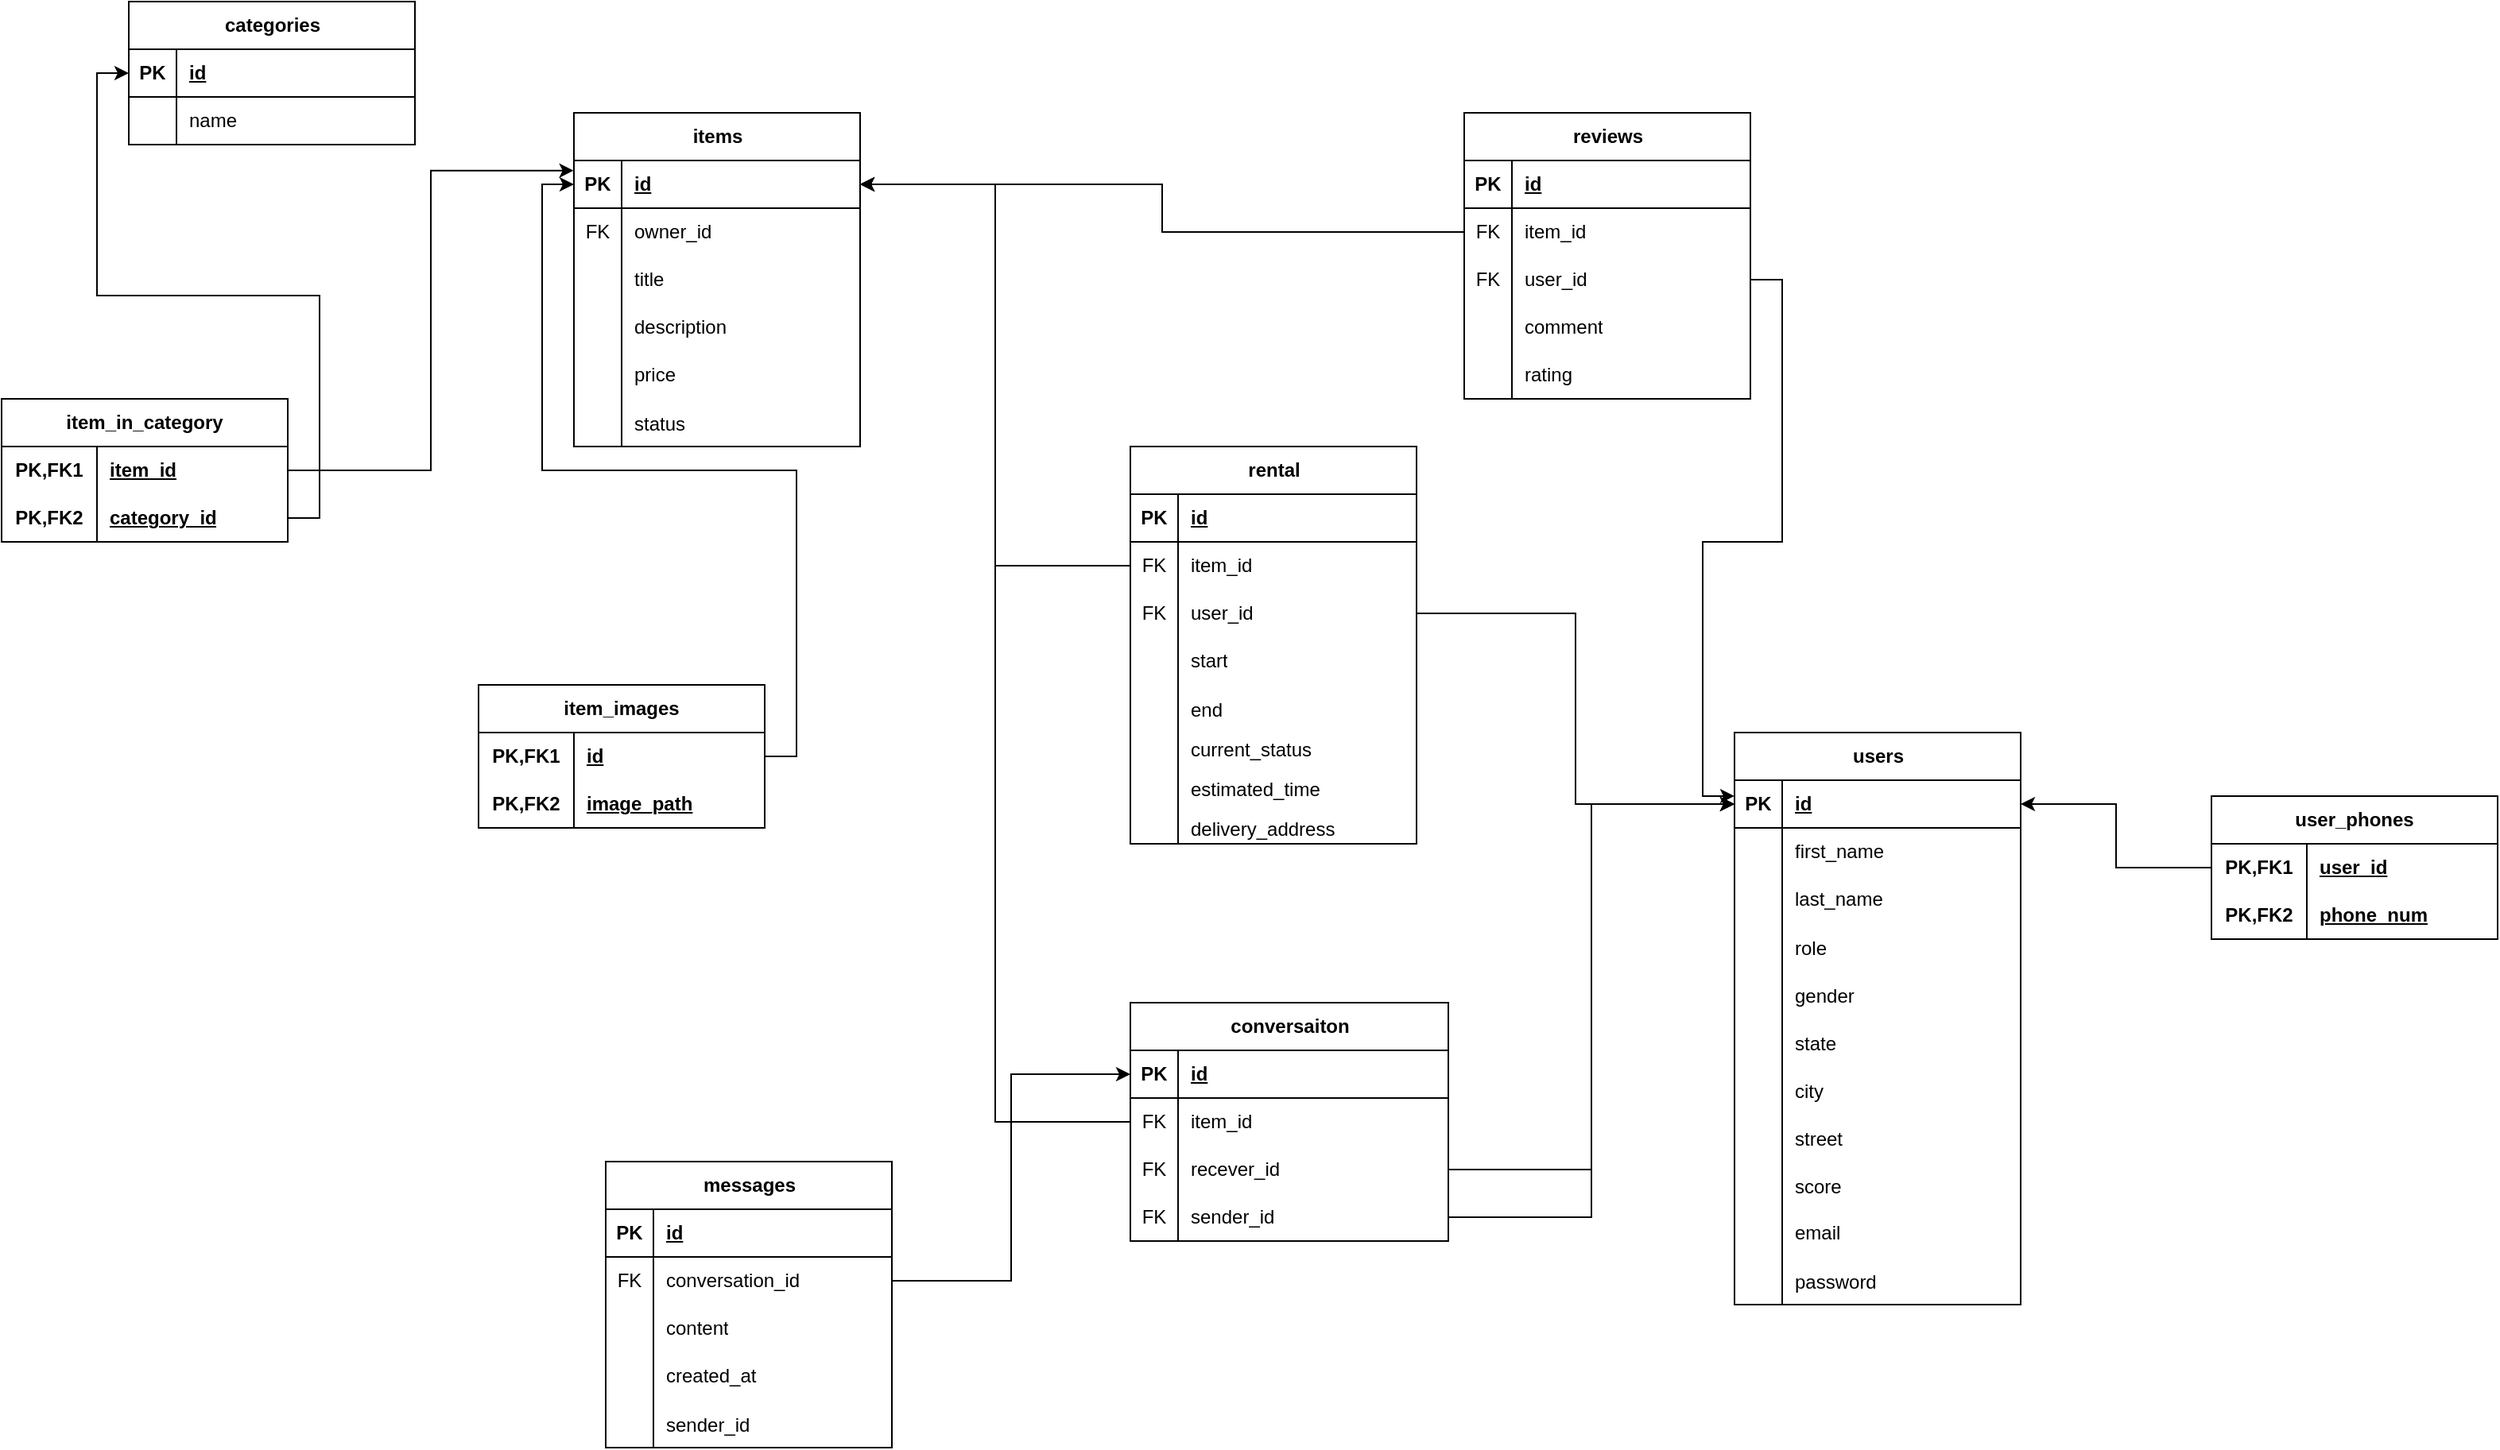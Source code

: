 <mxfile version="26.2.15">
  <diagram id="C5RBs43oDa-KdzZeNtuy" name="Page-1">
    <mxGraphModel dx="2492" dy="2081" grid="1" gridSize="10" guides="1" tooltips="1" connect="1" arrows="1" fold="1" page="1" pageScale="1" pageWidth="827" pageHeight="1169" math="0" shadow="0">
      <root>
        <mxCell id="WIyWlLk6GJQsqaUBKTNV-0" />
        <mxCell id="WIyWlLk6GJQsqaUBKTNV-1" parent="WIyWlLk6GJQsqaUBKTNV-0" />
        <mxCell id="bVUOrlvcOckYoehtB4P9-0" value="users" style="shape=table;startSize=30;container=1;collapsible=1;childLayout=tableLayout;fixedRows=1;rowLines=0;fontStyle=1;align=center;resizeLast=1;html=1;" parent="WIyWlLk6GJQsqaUBKTNV-1" vertex="1">
          <mxGeometry x="400" y="360" width="180" height="360" as="geometry" />
        </mxCell>
        <mxCell id="bVUOrlvcOckYoehtB4P9-1" value="" style="shape=tableRow;horizontal=0;startSize=0;swimlaneHead=0;swimlaneBody=0;fillColor=none;collapsible=0;dropTarget=0;points=[[0,0.5],[1,0.5]];portConstraint=eastwest;top=0;left=0;right=0;bottom=1;" parent="bVUOrlvcOckYoehtB4P9-0" vertex="1">
          <mxGeometry y="30" width="180" height="30" as="geometry" />
        </mxCell>
        <mxCell id="bVUOrlvcOckYoehtB4P9-2" value="PK" style="shape=partialRectangle;connectable=0;fillColor=none;top=0;left=0;bottom=0;right=0;fontStyle=1;overflow=hidden;whiteSpace=wrap;html=1;" parent="bVUOrlvcOckYoehtB4P9-1" vertex="1">
          <mxGeometry width="30" height="30" as="geometry">
            <mxRectangle width="30" height="30" as="alternateBounds" />
          </mxGeometry>
        </mxCell>
        <mxCell id="bVUOrlvcOckYoehtB4P9-3" value="id" style="shape=partialRectangle;connectable=0;fillColor=none;top=0;left=0;bottom=0;right=0;align=left;spacingLeft=6;fontStyle=5;overflow=hidden;whiteSpace=wrap;html=1;" parent="bVUOrlvcOckYoehtB4P9-1" vertex="1">
          <mxGeometry x="30" width="150" height="30" as="geometry">
            <mxRectangle width="150" height="30" as="alternateBounds" />
          </mxGeometry>
        </mxCell>
        <mxCell id="bVUOrlvcOckYoehtB4P9-4" value="" style="shape=tableRow;horizontal=0;startSize=0;swimlaneHead=0;swimlaneBody=0;fillColor=none;collapsible=0;dropTarget=0;points=[[0,0.5],[1,0.5]];portConstraint=eastwest;top=0;left=0;right=0;bottom=0;" parent="bVUOrlvcOckYoehtB4P9-0" vertex="1">
          <mxGeometry y="60" width="180" height="30" as="geometry" />
        </mxCell>
        <mxCell id="bVUOrlvcOckYoehtB4P9-5" value="" style="shape=partialRectangle;connectable=0;fillColor=none;top=0;left=0;bottom=0;right=0;editable=1;overflow=hidden;whiteSpace=wrap;html=1;" parent="bVUOrlvcOckYoehtB4P9-4" vertex="1">
          <mxGeometry width="30" height="30" as="geometry">
            <mxRectangle width="30" height="30" as="alternateBounds" />
          </mxGeometry>
        </mxCell>
        <mxCell id="bVUOrlvcOckYoehtB4P9-6" value="first_name" style="shape=partialRectangle;connectable=0;fillColor=none;top=0;left=0;bottom=0;right=0;align=left;spacingLeft=6;overflow=hidden;whiteSpace=wrap;html=1;" parent="bVUOrlvcOckYoehtB4P9-4" vertex="1">
          <mxGeometry x="30" width="150" height="30" as="geometry">
            <mxRectangle width="150" height="30" as="alternateBounds" />
          </mxGeometry>
        </mxCell>
        <mxCell id="bVUOrlvcOckYoehtB4P9-7" value="" style="shape=tableRow;horizontal=0;startSize=0;swimlaneHead=0;swimlaneBody=0;fillColor=none;collapsible=0;dropTarget=0;points=[[0,0.5],[1,0.5]];portConstraint=eastwest;top=0;left=0;right=0;bottom=0;" parent="bVUOrlvcOckYoehtB4P9-0" vertex="1">
          <mxGeometry y="90" width="180" height="30" as="geometry" />
        </mxCell>
        <mxCell id="bVUOrlvcOckYoehtB4P9-8" value="" style="shape=partialRectangle;connectable=0;fillColor=none;top=0;left=0;bottom=0;right=0;editable=1;overflow=hidden;whiteSpace=wrap;html=1;" parent="bVUOrlvcOckYoehtB4P9-7" vertex="1">
          <mxGeometry width="30" height="30" as="geometry">
            <mxRectangle width="30" height="30" as="alternateBounds" />
          </mxGeometry>
        </mxCell>
        <mxCell id="bVUOrlvcOckYoehtB4P9-9" value="last_name" style="shape=partialRectangle;connectable=0;fillColor=none;top=0;left=0;bottom=0;right=0;align=left;spacingLeft=6;overflow=hidden;whiteSpace=wrap;html=1;" parent="bVUOrlvcOckYoehtB4P9-7" vertex="1">
          <mxGeometry x="30" width="150" height="30" as="geometry">
            <mxRectangle width="150" height="30" as="alternateBounds" />
          </mxGeometry>
        </mxCell>
        <mxCell id="bVUOrlvcOckYoehtB4P9-34" value="" style="shape=tableRow;horizontal=0;startSize=0;swimlaneHead=0;swimlaneBody=0;fillColor=none;collapsible=0;dropTarget=0;points=[[0,0.5],[1,0.5]];portConstraint=eastwest;top=0;left=0;right=0;bottom=0;" parent="bVUOrlvcOckYoehtB4P9-0" vertex="1">
          <mxGeometry y="120" width="180" height="30" as="geometry" />
        </mxCell>
        <mxCell id="bVUOrlvcOckYoehtB4P9-35" value="" style="shape=partialRectangle;connectable=0;fillColor=none;top=0;left=0;bottom=0;right=0;editable=1;overflow=hidden;" parent="bVUOrlvcOckYoehtB4P9-34" vertex="1">
          <mxGeometry width="30" height="30" as="geometry">
            <mxRectangle width="30" height="30" as="alternateBounds" />
          </mxGeometry>
        </mxCell>
        <mxCell id="bVUOrlvcOckYoehtB4P9-36" value="role" style="shape=partialRectangle;connectable=0;fillColor=none;top=0;left=0;bottom=0;right=0;align=left;spacingLeft=6;overflow=hidden;" parent="bVUOrlvcOckYoehtB4P9-34" vertex="1">
          <mxGeometry x="30" width="150" height="30" as="geometry">
            <mxRectangle width="150" height="30" as="alternateBounds" />
          </mxGeometry>
        </mxCell>
        <mxCell id="bVUOrlvcOckYoehtB4P9-14" value="" style="shape=tableRow;horizontal=0;startSize=0;swimlaneHead=0;swimlaneBody=0;fillColor=none;collapsible=0;dropTarget=0;points=[[0,0.5],[1,0.5]];portConstraint=eastwest;top=0;left=0;right=0;bottom=0;" parent="bVUOrlvcOckYoehtB4P9-0" vertex="1">
          <mxGeometry y="150" width="180" height="30" as="geometry" />
        </mxCell>
        <mxCell id="bVUOrlvcOckYoehtB4P9-15" value="" style="shape=partialRectangle;connectable=0;fillColor=none;top=0;left=0;bottom=0;right=0;editable=1;overflow=hidden;" parent="bVUOrlvcOckYoehtB4P9-14" vertex="1">
          <mxGeometry width="30" height="30" as="geometry">
            <mxRectangle width="30" height="30" as="alternateBounds" />
          </mxGeometry>
        </mxCell>
        <mxCell id="bVUOrlvcOckYoehtB4P9-16" value="gender" style="shape=partialRectangle;connectable=0;fillColor=none;top=0;left=0;bottom=0;right=0;align=left;spacingLeft=6;overflow=hidden;" parent="bVUOrlvcOckYoehtB4P9-14" vertex="1">
          <mxGeometry x="30" width="150" height="30" as="geometry">
            <mxRectangle width="150" height="30" as="alternateBounds" />
          </mxGeometry>
        </mxCell>
        <mxCell id="bVUOrlvcOckYoehtB4P9-22" value="" style="shape=tableRow;horizontal=0;startSize=0;swimlaneHead=0;swimlaneBody=0;fillColor=none;collapsible=0;dropTarget=0;points=[[0,0.5],[1,0.5]];portConstraint=eastwest;top=0;left=0;right=0;bottom=0;" parent="bVUOrlvcOckYoehtB4P9-0" vertex="1">
          <mxGeometry y="180" width="180" height="30" as="geometry" />
        </mxCell>
        <mxCell id="bVUOrlvcOckYoehtB4P9-23" value="" style="shape=partialRectangle;connectable=0;fillColor=none;top=0;left=0;bottom=0;right=0;editable=1;overflow=hidden;" parent="bVUOrlvcOckYoehtB4P9-22" vertex="1">
          <mxGeometry width="30" height="30" as="geometry">
            <mxRectangle width="30" height="30" as="alternateBounds" />
          </mxGeometry>
        </mxCell>
        <mxCell id="bVUOrlvcOckYoehtB4P9-24" value="state" style="shape=partialRectangle;connectable=0;fillColor=none;top=0;left=0;bottom=0;right=0;align=left;spacingLeft=6;overflow=hidden;" parent="bVUOrlvcOckYoehtB4P9-22" vertex="1">
          <mxGeometry x="30" width="150" height="30" as="geometry">
            <mxRectangle width="150" height="30" as="alternateBounds" />
          </mxGeometry>
        </mxCell>
        <mxCell id="bVUOrlvcOckYoehtB4P9-18" value="" style="shape=tableRow;horizontal=0;startSize=0;swimlaneHead=0;swimlaneBody=0;fillColor=none;collapsible=0;dropTarget=0;points=[[0,0.5],[1,0.5]];portConstraint=eastwest;top=0;left=0;right=0;bottom=0;" parent="bVUOrlvcOckYoehtB4P9-0" vertex="1">
          <mxGeometry y="210" width="180" height="30" as="geometry" />
        </mxCell>
        <mxCell id="bVUOrlvcOckYoehtB4P9-19" value="" style="shape=partialRectangle;connectable=0;fillColor=none;top=0;left=0;bottom=0;right=0;editable=1;overflow=hidden;" parent="bVUOrlvcOckYoehtB4P9-18" vertex="1">
          <mxGeometry width="30" height="30" as="geometry">
            <mxRectangle width="30" height="30" as="alternateBounds" />
          </mxGeometry>
        </mxCell>
        <mxCell id="bVUOrlvcOckYoehtB4P9-20" value="city" style="shape=partialRectangle;connectable=0;fillColor=none;top=0;left=0;bottom=0;right=0;align=left;spacingLeft=6;overflow=hidden;" parent="bVUOrlvcOckYoehtB4P9-18" vertex="1">
          <mxGeometry x="30" width="150" height="30" as="geometry">
            <mxRectangle width="150" height="30" as="alternateBounds" />
          </mxGeometry>
        </mxCell>
        <mxCell id="bVUOrlvcOckYoehtB4P9-26" value="" style="shape=tableRow;horizontal=0;startSize=0;swimlaneHead=0;swimlaneBody=0;fillColor=none;collapsible=0;dropTarget=0;points=[[0,0.5],[1,0.5]];portConstraint=eastwest;top=0;left=0;right=0;bottom=0;" parent="bVUOrlvcOckYoehtB4P9-0" vertex="1">
          <mxGeometry y="240" width="180" height="30" as="geometry" />
        </mxCell>
        <mxCell id="bVUOrlvcOckYoehtB4P9-27" value="" style="shape=partialRectangle;connectable=0;fillColor=none;top=0;left=0;bottom=0;right=0;editable=1;overflow=hidden;" parent="bVUOrlvcOckYoehtB4P9-26" vertex="1">
          <mxGeometry width="30" height="30" as="geometry">
            <mxRectangle width="30" height="30" as="alternateBounds" />
          </mxGeometry>
        </mxCell>
        <mxCell id="bVUOrlvcOckYoehtB4P9-28" value="street" style="shape=partialRectangle;connectable=0;fillColor=none;top=0;left=0;bottom=0;right=0;align=left;spacingLeft=6;overflow=hidden;" parent="bVUOrlvcOckYoehtB4P9-26" vertex="1">
          <mxGeometry x="30" width="150" height="30" as="geometry">
            <mxRectangle width="150" height="30" as="alternateBounds" />
          </mxGeometry>
        </mxCell>
        <mxCell id="bVUOrlvcOckYoehtB4P9-30" value="" style="shape=tableRow;horizontal=0;startSize=0;swimlaneHead=0;swimlaneBody=0;fillColor=none;collapsible=0;dropTarget=0;points=[[0,0.5],[1,0.5]];portConstraint=eastwest;top=0;left=0;right=0;bottom=0;" parent="bVUOrlvcOckYoehtB4P9-0" vertex="1">
          <mxGeometry y="270" width="180" height="30" as="geometry" />
        </mxCell>
        <mxCell id="bVUOrlvcOckYoehtB4P9-31" value="" style="shape=partialRectangle;connectable=0;fillColor=none;top=0;left=0;bottom=0;right=0;editable=1;overflow=hidden;" parent="bVUOrlvcOckYoehtB4P9-30" vertex="1">
          <mxGeometry width="30" height="30" as="geometry">
            <mxRectangle width="30" height="30" as="alternateBounds" />
          </mxGeometry>
        </mxCell>
        <mxCell id="bVUOrlvcOckYoehtB4P9-32" value="score" style="shape=partialRectangle;connectable=0;fillColor=none;top=0;left=0;bottom=0;right=0;align=left;spacingLeft=6;overflow=hidden;" parent="bVUOrlvcOckYoehtB4P9-30" vertex="1">
          <mxGeometry x="30" width="150" height="30" as="geometry">
            <mxRectangle width="150" height="30" as="alternateBounds" />
          </mxGeometry>
        </mxCell>
        <mxCell id="bVUOrlvcOckYoehtB4P9-10" value="" style="shape=tableRow;horizontal=0;startSize=0;swimlaneHead=0;swimlaneBody=0;fillColor=none;collapsible=0;dropTarget=0;points=[[0,0.5],[1,0.5]];portConstraint=eastwest;top=0;left=0;right=0;bottom=0;" parent="bVUOrlvcOckYoehtB4P9-0" vertex="1">
          <mxGeometry y="300" width="180" height="30" as="geometry" />
        </mxCell>
        <mxCell id="bVUOrlvcOckYoehtB4P9-11" value="" style="shape=partialRectangle;connectable=0;fillColor=none;top=0;left=0;bottom=0;right=0;editable=1;overflow=hidden;whiteSpace=wrap;html=1;" parent="bVUOrlvcOckYoehtB4P9-10" vertex="1">
          <mxGeometry width="30" height="30" as="geometry">
            <mxRectangle width="30" height="30" as="alternateBounds" />
          </mxGeometry>
        </mxCell>
        <mxCell id="bVUOrlvcOckYoehtB4P9-12" value="email" style="shape=partialRectangle;connectable=0;fillColor=none;top=0;left=0;bottom=0;right=0;align=left;spacingLeft=6;overflow=hidden;whiteSpace=wrap;html=1;" parent="bVUOrlvcOckYoehtB4P9-10" vertex="1">
          <mxGeometry x="30" width="150" height="30" as="geometry">
            <mxRectangle width="150" height="30" as="alternateBounds" />
          </mxGeometry>
        </mxCell>
        <mxCell id="bVUOrlvcOckYoehtB4P9-38" value="" style="shape=tableRow;horizontal=0;startSize=0;swimlaneHead=0;swimlaneBody=0;fillColor=none;collapsible=0;dropTarget=0;points=[[0,0.5],[1,0.5]];portConstraint=eastwest;top=0;left=0;right=0;bottom=0;" parent="bVUOrlvcOckYoehtB4P9-0" vertex="1">
          <mxGeometry y="330" width="180" height="30" as="geometry" />
        </mxCell>
        <mxCell id="bVUOrlvcOckYoehtB4P9-39" value="" style="shape=partialRectangle;connectable=0;fillColor=none;top=0;left=0;bottom=0;right=0;editable=1;overflow=hidden;" parent="bVUOrlvcOckYoehtB4P9-38" vertex="1">
          <mxGeometry width="30" height="30" as="geometry">
            <mxRectangle width="30" height="30" as="alternateBounds" />
          </mxGeometry>
        </mxCell>
        <mxCell id="bVUOrlvcOckYoehtB4P9-40" value="password" style="shape=partialRectangle;connectable=0;fillColor=none;top=0;left=0;bottom=0;right=0;align=left;spacingLeft=6;overflow=hidden;" parent="bVUOrlvcOckYoehtB4P9-38" vertex="1">
          <mxGeometry x="30" width="150" height="30" as="geometry">
            <mxRectangle width="150" height="30" as="alternateBounds" />
          </mxGeometry>
        </mxCell>
        <mxCell id="bVUOrlvcOckYoehtB4P9-41" value="items" style="shape=table;startSize=30;container=1;collapsible=1;childLayout=tableLayout;fixedRows=1;rowLines=0;fontStyle=1;align=center;resizeLast=1;html=1;" parent="WIyWlLk6GJQsqaUBKTNV-1" vertex="1">
          <mxGeometry x="-330" y="-30" width="180" height="210" as="geometry" />
        </mxCell>
        <mxCell id="bVUOrlvcOckYoehtB4P9-42" value="" style="shape=tableRow;horizontal=0;startSize=0;swimlaneHead=0;swimlaneBody=0;fillColor=none;collapsible=0;dropTarget=0;points=[[0,0.5],[1,0.5]];portConstraint=eastwest;top=0;left=0;right=0;bottom=1;" parent="bVUOrlvcOckYoehtB4P9-41" vertex="1">
          <mxGeometry y="30" width="180" height="30" as="geometry" />
        </mxCell>
        <mxCell id="bVUOrlvcOckYoehtB4P9-43" value="PK" style="shape=partialRectangle;connectable=0;fillColor=none;top=0;left=0;bottom=0;right=0;fontStyle=1;overflow=hidden;whiteSpace=wrap;html=1;" parent="bVUOrlvcOckYoehtB4P9-42" vertex="1">
          <mxGeometry width="30" height="30" as="geometry">
            <mxRectangle width="30" height="30" as="alternateBounds" />
          </mxGeometry>
        </mxCell>
        <mxCell id="bVUOrlvcOckYoehtB4P9-44" value="id" style="shape=partialRectangle;connectable=0;fillColor=none;top=0;left=0;bottom=0;right=0;align=left;spacingLeft=6;fontStyle=5;overflow=hidden;whiteSpace=wrap;html=1;" parent="bVUOrlvcOckYoehtB4P9-42" vertex="1">
          <mxGeometry x="30" width="150" height="30" as="geometry">
            <mxRectangle width="150" height="30" as="alternateBounds" />
          </mxGeometry>
        </mxCell>
        <mxCell id="bVUOrlvcOckYoehtB4P9-55" value="" style="shape=tableRow;horizontal=0;startSize=0;swimlaneHead=0;swimlaneBody=0;fillColor=none;collapsible=0;dropTarget=0;points=[[0,0.5],[1,0.5]];portConstraint=eastwest;top=0;left=0;right=0;bottom=0;" parent="bVUOrlvcOckYoehtB4P9-41" vertex="1">
          <mxGeometry y="60" width="180" height="30" as="geometry" />
        </mxCell>
        <mxCell id="bVUOrlvcOckYoehtB4P9-56" value="FK" style="shape=partialRectangle;connectable=0;fillColor=none;top=0;left=0;bottom=0;right=0;fontStyle=0;overflow=hidden;whiteSpace=wrap;html=1;" parent="bVUOrlvcOckYoehtB4P9-55" vertex="1">
          <mxGeometry width="30" height="30" as="geometry">
            <mxRectangle width="30" height="30" as="alternateBounds" />
          </mxGeometry>
        </mxCell>
        <mxCell id="bVUOrlvcOckYoehtB4P9-57" value="owner_id" style="shape=partialRectangle;connectable=0;fillColor=none;top=0;left=0;bottom=0;right=0;align=left;spacingLeft=6;fontStyle=0;overflow=hidden;whiteSpace=wrap;html=1;" parent="bVUOrlvcOckYoehtB4P9-55" vertex="1">
          <mxGeometry x="30" width="150" height="30" as="geometry">
            <mxRectangle width="150" height="30" as="alternateBounds" />
          </mxGeometry>
        </mxCell>
        <mxCell id="bVUOrlvcOckYoehtB4P9-45" value="" style="shape=tableRow;horizontal=0;startSize=0;swimlaneHead=0;swimlaneBody=0;fillColor=none;collapsible=0;dropTarget=0;points=[[0,0.5],[1,0.5]];portConstraint=eastwest;top=0;left=0;right=0;bottom=0;" parent="bVUOrlvcOckYoehtB4P9-41" vertex="1">
          <mxGeometry y="90" width="180" height="30" as="geometry" />
        </mxCell>
        <mxCell id="bVUOrlvcOckYoehtB4P9-46" value="" style="shape=partialRectangle;connectable=0;fillColor=none;top=0;left=0;bottom=0;right=0;editable=1;overflow=hidden;whiteSpace=wrap;html=1;" parent="bVUOrlvcOckYoehtB4P9-45" vertex="1">
          <mxGeometry width="30" height="30" as="geometry">
            <mxRectangle width="30" height="30" as="alternateBounds" />
          </mxGeometry>
        </mxCell>
        <mxCell id="bVUOrlvcOckYoehtB4P9-47" value="title" style="shape=partialRectangle;connectable=0;fillColor=none;top=0;left=0;bottom=0;right=0;align=left;spacingLeft=6;overflow=hidden;whiteSpace=wrap;html=1;" parent="bVUOrlvcOckYoehtB4P9-45" vertex="1">
          <mxGeometry x="30" width="150" height="30" as="geometry">
            <mxRectangle width="150" height="30" as="alternateBounds" />
          </mxGeometry>
        </mxCell>
        <mxCell id="bVUOrlvcOckYoehtB4P9-48" value="" style="shape=tableRow;horizontal=0;startSize=0;swimlaneHead=0;swimlaneBody=0;fillColor=none;collapsible=0;dropTarget=0;points=[[0,0.5],[1,0.5]];portConstraint=eastwest;top=0;left=0;right=0;bottom=0;" parent="bVUOrlvcOckYoehtB4P9-41" vertex="1">
          <mxGeometry y="120" width="180" height="30" as="geometry" />
        </mxCell>
        <mxCell id="bVUOrlvcOckYoehtB4P9-49" value="" style="shape=partialRectangle;connectable=0;fillColor=none;top=0;left=0;bottom=0;right=0;editable=1;overflow=hidden;whiteSpace=wrap;html=1;" parent="bVUOrlvcOckYoehtB4P9-48" vertex="1">
          <mxGeometry width="30" height="30" as="geometry">
            <mxRectangle width="30" height="30" as="alternateBounds" />
          </mxGeometry>
        </mxCell>
        <mxCell id="bVUOrlvcOckYoehtB4P9-50" value="description" style="shape=partialRectangle;connectable=0;fillColor=none;top=0;left=0;bottom=0;right=0;align=left;spacingLeft=6;overflow=hidden;whiteSpace=wrap;html=1;" parent="bVUOrlvcOckYoehtB4P9-48" vertex="1">
          <mxGeometry x="30" width="150" height="30" as="geometry">
            <mxRectangle width="150" height="30" as="alternateBounds" />
          </mxGeometry>
        </mxCell>
        <mxCell id="bVUOrlvcOckYoehtB4P9-51" value="" style="shape=tableRow;horizontal=0;startSize=0;swimlaneHead=0;swimlaneBody=0;fillColor=none;collapsible=0;dropTarget=0;points=[[0,0.5],[1,0.5]];portConstraint=eastwest;top=0;left=0;right=0;bottom=0;" parent="bVUOrlvcOckYoehtB4P9-41" vertex="1">
          <mxGeometry y="150" width="180" height="30" as="geometry" />
        </mxCell>
        <mxCell id="bVUOrlvcOckYoehtB4P9-52" value="" style="shape=partialRectangle;connectable=0;fillColor=none;top=0;left=0;bottom=0;right=0;editable=1;overflow=hidden;whiteSpace=wrap;html=1;" parent="bVUOrlvcOckYoehtB4P9-51" vertex="1">
          <mxGeometry width="30" height="30" as="geometry">
            <mxRectangle width="30" height="30" as="alternateBounds" />
          </mxGeometry>
        </mxCell>
        <mxCell id="bVUOrlvcOckYoehtB4P9-53" value="price" style="shape=partialRectangle;connectable=0;fillColor=none;top=0;left=0;bottom=0;right=0;align=left;spacingLeft=6;overflow=hidden;whiteSpace=wrap;html=1;" parent="bVUOrlvcOckYoehtB4P9-51" vertex="1">
          <mxGeometry x="30" width="150" height="30" as="geometry">
            <mxRectangle width="150" height="30" as="alternateBounds" />
          </mxGeometry>
        </mxCell>
        <mxCell id="bVUOrlvcOckYoehtB4P9-59" value="" style="shape=tableRow;horizontal=0;startSize=0;swimlaneHead=0;swimlaneBody=0;fillColor=none;collapsible=0;dropTarget=0;points=[[0,0.5],[1,0.5]];portConstraint=eastwest;top=0;left=0;right=0;bottom=0;" parent="bVUOrlvcOckYoehtB4P9-41" vertex="1">
          <mxGeometry y="180" width="180" height="30" as="geometry" />
        </mxCell>
        <mxCell id="bVUOrlvcOckYoehtB4P9-60" value="" style="shape=partialRectangle;connectable=0;fillColor=none;top=0;left=0;bottom=0;right=0;editable=1;overflow=hidden;" parent="bVUOrlvcOckYoehtB4P9-59" vertex="1">
          <mxGeometry width="30" height="30" as="geometry">
            <mxRectangle width="30" height="30" as="alternateBounds" />
          </mxGeometry>
        </mxCell>
        <mxCell id="bVUOrlvcOckYoehtB4P9-61" value="status" style="shape=partialRectangle;connectable=0;fillColor=none;top=0;left=0;bottom=0;right=0;align=left;spacingLeft=6;overflow=hidden;" parent="bVUOrlvcOckYoehtB4P9-59" vertex="1">
          <mxGeometry x="30" width="150" height="30" as="geometry">
            <mxRectangle width="150" height="30" as="alternateBounds" />
          </mxGeometry>
        </mxCell>
        <mxCell id="bVUOrlvcOckYoehtB4P9-66" value="user_phones" style="shape=table;startSize=30;container=1;collapsible=1;childLayout=tableLayout;fixedRows=1;rowLines=0;fontStyle=1;align=center;resizeLast=1;html=1;whiteSpace=wrap;" parent="WIyWlLk6GJQsqaUBKTNV-1" vertex="1">
          <mxGeometry x="700" y="400" width="180" height="90" as="geometry" />
        </mxCell>
        <mxCell id="bVUOrlvcOckYoehtB4P9-67" value="" style="shape=tableRow;horizontal=0;startSize=0;swimlaneHead=0;swimlaneBody=0;fillColor=none;collapsible=0;dropTarget=0;points=[[0,0.5],[1,0.5]];portConstraint=eastwest;top=0;left=0;right=0;bottom=0;html=1;" parent="bVUOrlvcOckYoehtB4P9-66" vertex="1">
          <mxGeometry y="30" width="180" height="30" as="geometry" />
        </mxCell>
        <mxCell id="bVUOrlvcOckYoehtB4P9-68" value="PK,FK1" style="shape=partialRectangle;connectable=0;fillColor=none;top=0;left=0;bottom=0;right=0;fontStyle=1;overflow=hidden;html=1;whiteSpace=wrap;" parent="bVUOrlvcOckYoehtB4P9-67" vertex="1">
          <mxGeometry width="60" height="30" as="geometry">
            <mxRectangle width="60" height="30" as="alternateBounds" />
          </mxGeometry>
        </mxCell>
        <mxCell id="bVUOrlvcOckYoehtB4P9-69" value="user_id" style="shape=partialRectangle;connectable=0;fillColor=none;top=0;left=0;bottom=0;right=0;align=left;spacingLeft=6;fontStyle=5;overflow=hidden;html=1;whiteSpace=wrap;" parent="bVUOrlvcOckYoehtB4P9-67" vertex="1">
          <mxGeometry x="60" width="120" height="30" as="geometry">
            <mxRectangle width="120" height="30" as="alternateBounds" />
          </mxGeometry>
        </mxCell>
        <mxCell id="bVUOrlvcOckYoehtB4P9-70" value="" style="shape=tableRow;horizontal=0;startSize=0;swimlaneHead=0;swimlaneBody=0;fillColor=none;collapsible=0;dropTarget=0;points=[[0,0.5],[1,0.5]];portConstraint=eastwest;top=0;left=0;right=0;bottom=1;html=1;" parent="bVUOrlvcOckYoehtB4P9-66" vertex="1">
          <mxGeometry y="60" width="180" height="30" as="geometry" />
        </mxCell>
        <mxCell id="bVUOrlvcOckYoehtB4P9-71" value="PK,FK2" style="shape=partialRectangle;connectable=0;fillColor=none;top=0;left=0;bottom=0;right=0;fontStyle=1;overflow=hidden;html=1;whiteSpace=wrap;" parent="bVUOrlvcOckYoehtB4P9-70" vertex="1">
          <mxGeometry width="60" height="30" as="geometry">
            <mxRectangle width="60" height="30" as="alternateBounds" />
          </mxGeometry>
        </mxCell>
        <mxCell id="bVUOrlvcOckYoehtB4P9-72" value="phone_num" style="shape=partialRectangle;connectable=0;fillColor=none;top=0;left=0;bottom=0;right=0;align=left;spacingLeft=6;fontStyle=5;overflow=hidden;html=1;whiteSpace=wrap;" parent="bVUOrlvcOckYoehtB4P9-70" vertex="1">
          <mxGeometry x="60" width="120" height="30" as="geometry">
            <mxRectangle width="120" height="30" as="alternateBounds" />
          </mxGeometry>
        </mxCell>
        <mxCell id="bVUOrlvcOckYoehtB4P9-79" value="item_images" style="shape=table;startSize=30;container=1;collapsible=1;childLayout=tableLayout;fixedRows=1;rowLines=0;fontStyle=1;align=center;resizeLast=1;html=1;whiteSpace=wrap;" parent="WIyWlLk6GJQsqaUBKTNV-1" vertex="1">
          <mxGeometry x="-390" y="330" width="180" height="90" as="geometry" />
        </mxCell>
        <mxCell id="bVUOrlvcOckYoehtB4P9-80" value="" style="shape=tableRow;horizontal=0;startSize=0;swimlaneHead=0;swimlaneBody=0;fillColor=none;collapsible=0;dropTarget=0;points=[[0,0.5],[1,0.5]];portConstraint=eastwest;top=0;left=0;right=0;bottom=0;html=1;" parent="bVUOrlvcOckYoehtB4P9-79" vertex="1">
          <mxGeometry y="30" width="180" height="30" as="geometry" />
        </mxCell>
        <mxCell id="bVUOrlvcOckYoehtB4P9-81" value="PK,FK1" style="shape=partialRectangle;connectable=0;fillColor=none;top=0;left=0;bottom=0;right=0;fontStyle=1;overflow=hidden;html=1;whiteSpace=wrap;" parent="bVUOrlvcOckYoehtB4P9-80" vertex="1">
          <mxGeometry width="60" height="30" as="geometry">
            <mxRectangle width="60" height="30" as="alternateBounds" />
          </mxGeometry>
        </mxCell>
        <mxCell id="bVUOrlvcOckYoehtB4P9-82" value="id" style="shape=partialRectangle;connectable=0;fillColor=none;top=0;left=0;bottom=0;right=0;align=left;spacingLeft=6;fontStyle=5;overflow=hidden;html=1;whiteSpace=wrap;" parent="bVUOrlvcOckYoehtB4P9-80" vertex="1">
          <mxGeometry x="60" width="120" height="30" as="geometry">
            <mxRectangle width="120" height="30" as="alternateBounds" />
          </mxGeometry>
        </mxCell>
        <mxCell id="bVUOrlvcOckYoehtB4P9-83" value="" style="shape=tableRow;horizontal=0;startSize=0;swimlaneHead=0;swimlaneBody=0;fillColor=none;collapsible=0;dropTarget=0;points=[[0,0.5],[1,0.5]];portConstraint=eastwest;top=0;left=0;right=0;bottom=1;html=1;" parent="bVUOrlvcOckYoehtB4P9-79" vertex="1">
          <mxGeometry y="60" width="180" height="30" as="geometry" />
        </mxCell>
        <mxCell id="bVUOrlvcOckYoehtB4P9-84" value="PK,FK2" style="shape=partialRectangle;connectable=0;fillColor=none;top=0;left=0;bottom=0;right=0;fontStyle=1;overflow=hidden;html=1;whiteSpace=wrap;" parent="bVUOrlvcOckYoehtB4P9-83" vertex="1">
          <mxGeometry width="60" height="30" as="geometry">
            <mxRectangle width="60" height="30" as="alternateBounds" />
          </mxGeometry>
        </mxCell>
        <mxCell id="bVUOrlvcOckYoehtB4P9-85" value="image_path" style="shape=partialRectangle;connectable=0;fillColor=none;top=0;left=0;bottom=0;right=0;align=left;spacingLeft=6;fontStyle=5;overflow=hidden;html=1;whiteSpace=wrap;" parent="bVUOrlvcOckYoehtB4P9-83" vertex="1">
          <mxGeometry x="60" width="120" height="30" as="geometry">
            <mxRectangle width="120" height="30" as="alternateBounds" />
          </mxGeometry>
        </mxCell>
        <mxCell id="bVUOrlvcOckYoehtB4P9-92" value="categories" style="shape=table;startSize=30;container=1;collapsible=1;childLayout=tableLayout;fixedRows=1;rowLines=0;fontStyle=1;align=center;resizeLast=1;html=1;" parent="WIyWlLk6GJQsqaUBKTNV-1" vertex="1">
          <mxGeometry x="-610" y="-100" width="180" height="90" as="geometry" />
        </mxCell>
        <mxCell id="bVUOrlvcOckYoehtB4P9-93" value="" style="shape=tableRow;horizontal=0;startSize=0;swimlaneHead=0;swimlaneBody=0;fillColor=none;collapsible=0;dropTarget=0;points=[[0,0.5],[1,0.5]];portConstraint=eastwest;top=0;left=0;right=0;bottom=1;" parent="bVUOrlvcOckYoehtB4P9-92" vertex="1">
          <mxGeometry y="30" width="180" height="30" as="geometry" />
        </mxCell>
        <mxCell id="bVUOrlvcOckYoehtB4P9-94" value="PK" style="shape=partialRectangle;connectable=0;fillColor=none;top=0;left=0;bottom=0;right=0;fontStyle=1;overflow=hidden;whiteSpace=wrap;html=1;" parent="bVUOrlvcOckYoehtB4P9-93" vertex="1">
          <mxGeometry width="30" height="30" as="geometry">
            <mxRectangle width="30" height="30" as="alternateBounds" />
          </mxGeometry>
        </mxCell>
        <mxCell id="bVUOrlvcOckYoehtB4P9-95" value="id" style="shape=partialRectangle;connectable=0;fillColor=none;top=0;left=0;bottom=0;right=0;align=left;spacingLeft=6;fontStyle=5;overflow=hidden;whiteSpace=wrap;html=1;" parent="bVUOrlvcOckYoehtB4P9-93" vertex="1">
          <mxGeometry x="30" width="150" height="30" as="geometry">
            <mxRectangle width="150" height="30" as="alternateBounds" />
          </mxGeometry>
        </mxCell>
        <mxCell id="bVUOrlvcOckYoehtB4P9-96" value="" style="shape=tableRow;horizontal=0;startSize=0;swimlaneHead=0;swimlaneBody=0;fillColor=none;collapsible=0;dropTarget=0;points=[[0,0.5],[1,0.5]];portConstraint=eastwest;top=0;left=0;right=0;bottom=0;" parent="bVUOrlvcOckYoehtB4P9-92" vertex="1">
          <mxGeometry y="60" width="180" height="30" as="geometry" />
        </mxCell>
        <mxCell id="bVUOrlvcOckYoehtB4P9-97" value="" style="shape=partialRectangle;connectable=0;fillColor=none;top=0;left=0;bottom=0;right=0;editable=1;overflow=hidden;whiteSpace=wrap;html=1;" parent="bVUOrlvcOckYoehtB4P9-96" vertex="1">
          <mxGeometry width="30" height="30" as="geometry">
            <mxRectangle width="30" height="30" as="alternateBounds" />
          </mxGeometry>
        </mxCell>
        <mxCell id="bVUOrlvcOckYoehtB4P9-98" value="name" style="shape=partialRectangle;connectable=0;fillColor=none;top=0;left=0;bottom=0;right=0;align=left;spacingLeft=6;overflow=hidden;whiteSpace=wrap;html=1;" parent="bVUOrlvcOckYoehtB4P9-96" vertex="1">
          <mxGeometry x="30" width="150" height="30" as="geometry">
            <mxRectangle width="150" height="30" as="alternateBounds" />
          </mxGeometry>
        </mxCell>
        <mxCell id="bVUOrlvcOckYoehtB4P9-105" value="item_in_category" style="shape=table;startSize=30;container=1;collapsible=1;childLayout=tableLayout;fixedRows=1;rowLines=0;fontStyle=1;align=center;resizeLast=1;html=1;whiteSpace=wrap;" parent="WIyWlLk6GJQsqaUBKTNV-1" vertex="1">
          <mxGeometry x="-690" y="150" width="180" height="90" as="geometry" />
        </mxCell>
        <mxCell id="bVUOrlvcOckYoehtB4P9-106" value="" style="shape=tableRow;horizontal=0;startSize=0;swimlaneHead=0;swimlaneBody=0;fillColor=none;collapsible=0;dropTarget=0;points=[[0,0.5],[1,0.5]];portConstraint=eastwest;top=0;left=0;right=0;bottom=0;html=1;" parent="bVUOrlvcOckYoehtB4P9-105" vertex="1">
          <mxGeometry y="30" width="180" height="30" as="geometry" />
        </mxCell>
        <mxCell id="bVUOrlvcOckYoehtB4P9-107" value="PK,FK1" style="shape=partialRectangle;connectable=0;fillColor=none;top=0;left=0;bottom=0;right=0;fontStyle=1;overflow=hidden;html=1;whiteSpace=wrap;" parent="bVUOrlvcOckYoehtB4P9-106" vertex="1">
          <mxGeometry width="60" height="30" as="geometry">
            <mxRectangle width="60" height="30" as="alternateBounds" />
          </mxGeometry>
        </mxCell>
        <mxCell id="bVUOrlvcOckYoehtB4P9-108" value="item_id" style="shape=partialRectangle;connectable=0;fillColor=none;top=0;left=0;bottom=0;right=0;align=left;spacingLeft=6;fontStyle=5;overflow=hidden;html=1;whiteSpace=wrap;" parent="bVUOrlvcOckYoehtB4P9-106" vertex="1">
          <mxGeometry x="60" width="120" height="30" as="geometry">
            <mxRectangle width="120" height="30" as="alternateBounds" />
          </mxGeometry>
        </mxCell>
        <mxCell id="bVUOrlvcOckYoehtB4P9-109" value="" style="shape=tableRow;horizontal=0;startSize=0;swimlaneHead=0;swimlaneBody=0;fillColor=none;collapsible=0;dropTarget=0;points=[[0,0.5],[1,0.5]];portConstraint=eastwest;top=0;left=0;right=0;bottom=1;html=1;" parent="bVUOrlvcOckYoehtB4P9-105" vertex="1">
          <mxGeometry y="60" width="180" height="30" as="geometry" />
        </mxCell>
        <mxCell id="bVUOrlvcOckYoehtB4P9-110" value="PK,FK2" style="shape=partialRectangle;connectable=0;fillColor=none;top=0;left=0;bottom=0;right=0;fontStyle=1;overflow=hidden;html=1;whiteSpace=wrap;" parent="bVUOrlvcOckYoehtB4P9-109" vertex="1">
          <mxGeometry width="60" height="30" as="geometry">
            <mxRectangle width="60" height="30" as="alternateBounds" />
          </mxGeometry>
        </mxCell>
        <mxCell id="bVUOrlvcOckYoehtB4P9-111" value="category_id" style="shape=partialRectangle;connectable=0;fillColor=none;top=0;left=0;bottom=0;right=0;align=left;spacingLeft=6;fontStyle=5;overflow=hidden;html=1;whiteSpace=wrap;" parent="bVUOrlvcOckYoehtB4P9-109" vertex="1">
          <mxGeometry x="60" width="120" height="30" as="geometry">
            <mxRectangle width="120" height="30" as="alternateBounds" />
          </mxGeometry>
        </mxCell>
        <mxCell id="bVUOrlvcOckYoehtB4P9-118" value="reviews" style="shape=table;startSize=30;container=1;collapsible=1;childLayout=tableLayout;fixedRows=1;rowLines=0;fontStyle=1;align=center;resizeLast=1;html=1;" parent="WIyWlLk6GJQsqaUBKTNV-1" vertex="1">
          <mxGeometry x="230" y="-30" width="180" height="180" as="geometry" />
        </mxCell>
        <mxCell id="bVUOrlvcOckYoehtB4P9-119" value="" style="shape=tableRow;horizontal=0;startSize=0;swimlaneHead=0;swimlaneBody=0;fillColor=none;collapsible=0;dropTarget=0;points=[[0,0.5],[1,0.5]];portConstraint=eastwest;top=0;left=0;right=0;bottom=1;" parent="bVUOrlvcOckYoehtB4P9-118" vertex="1">
          <mxGeometry y="30" width="180" height="30" as="geometry" />
        </mxCell>
        <mxCell id="bVUOrlvcOckYoehtB4P9-120" value="PK" style="shape=partialRectangle;connectable=0;fillColor=none;top=0;left=0;bottom=0;right=0;fontStyle=1;overflow=hidden;whiteSpace=wrap;html=1;" parent="bVUOrlvcOckYoehtB4P9-119" vertex="1">
          <mxGeometry width="30" height="30" as="geometry">
            <mxRectangle width="30" height="30" as="alternateBounds" />
          </mxGeometry>
        </mxCell>
        <mxCell id="bVUOrlvcOckYoehtB4P9-121" value="id" style="shape=partialRectangle;connectable=0;fillColor=none;top=0;left=0;bottom=0;right=0;align=left;spacingLeft=6;fontStyle=5;overflow=hidden;whiteSpace=wrap;html=1;" parent="bVUOrlvcOckYoehtB4P9-119" vertex="1">
          <mxGeometry x="30" width="150" height="30" as="geometry">
            <mxRectangle width="150" height="30" as="alternateBounds" />
          </mxGeometry>
        </mxCell>
        <mxCell id="bVUOrlvcOckYoehtB4P9-136" value="" style="shape=tableRow;horizontal=0;startSize=0;swimlaneHead=0;swimlaneBody=0;fillColor=none;collapsible=0;dropTarget=0;points=[[0,0.5],[1,0.5]];portConstraint=eastwest;top=0;left=0;right=0;bottom=0;" parent="bVUOrlvcOckYoehtB4P9-118" vertex="1">
          <mxGeometry y="60" width="180" height="30" as="geometry" />
        </mxCell>
        <mxCell id="bVUOrlvcOckYoehtB4P9-137" value="FK" style="shape=partialRectangle;connectable=0;fillColor=none;top=0;left=0;bottom=0;right=0;fontStyle=0;overflow=hidden;whiteSpace=wrap;html=1;" parent="bVUOrlvcOckYoehtB4P9-136" vertex="1">
          <mxGeometry width="30" height="30" as="geometry">
            <mxRectangle width="30" height="30" as="alternateBounds" />
          </mxGeometry>
        </mxCell>
        <mxCell id="bVUOrlvcOckYoehtB4P9-138" value="item_id" style="shape=partialRectangle;connectable=0;fillColor=none;top=0;left=0;bottom=0;right=0;align=left;spacingLeft=6;fontStyle=0;overflow=hidden;whiteSpace=wrap;html=1;" parent="bVUOrlvcOckYoehtB4P9-136" vertex="1">
          <mxGeometry x="30" width="150" height="30" as="geometry">
            <mxRectangle width="150" height="30" as="alternateBounds" />
          </mxGeometry>
        </mxCell>
        <mxCell id="bVUOrlvcOckYoehtB4P9-132" value="" style="shape=tableRow;horizontal=0;startSize=0;swimlaneHead=0;swimlaneBody=0;fillColor=none;collapsible=0;dropTarget=0;points=[[0,0.5],[1,0.5]];portConstraint=eastwest;top=0;left=0;right=0;bottom=0;" parent="bVUOrlvcOckYoehtB4P9-118" vertex="1">
          <mxGeometry y="90" width="180" height="30" as="geometry" />
        </mxCell>
        <mxCell id="bVUOrlvcOckYoehtB4P9-133" value="FK" style="shape=partialRectangle;connectable=0;fillColor=none;top=0;left=0;bottom=0;right=0;fontStyle=0;overflow=hidden;whiteSpace=wrap;html=1;" parent="bVUOrlvcOckYoehtB4P9-132" vertex="1">
          <mxGeometry width="30" height="30" as="geometry">
            <mxRectangle width="30" height="30" as="alternateBounds" />
          </mxGeometry>
        </mxCell>
        <mxCell id="bVUOrlvcOckYoehtB4P9-134" value="user_id" style="shape=partialRectangle;connectable=0;fillColor=none;top=0;left=0;bottom=0;right=0;align=left;spacingLeft=6;fontStyle=0;overflow=hidden;whiteSpace=wrap;html=1;" parent="bVUOrlvcOckYoehtB4P9-132" vertex="1">
          <mxGeometry x="30" width="150" height="30" as="geometry">
            <mxRectangle width="150" height="30" as="alternateBounds" />
          </mxGeometry>
        </mxCell>
        <mxCell id="bVUOrlvcOckYoehtB4P9-122" value="" style="shape=tableRow;horizontal=0;startSize=0;swimlaneHead=0;swimlaneBody=0;fillColor=none;collapsible=0;dropTarget=0;points=[[0,0.5],[1,0.5]];portConstraint=eastwest;top=0;left=0;right=0;bottom=0;" parent="bVUOrlvcOckYoehtB4P9-118" vertex="1">
          <mxGeometry y="120" width="180" height="30" as="geometry" />
        </mxCell>
        <mxCell id="bVUOrlvcOckYoehtB4P9-123" value="" style="shape=partialRectangle;connectable=0;fillColor=none;top=0;left=0;bottom=0;right=0;editable=1;overflow=hidden;whiteSpace=wrap;html=1;" parent="bVUOrlvcOckYoehtB4P9-122" vertex="1">
          <mxGeometry width="30" height="30" as="geometry">
            <mxRectangle width="30" height="30" as="alternateBounds" />
          </mxGeometry>
        </mxCell>
        <mxCell id="bVUOrlvcOckYoehtB4P9-124" value="comment" style="shape=partialRectangle;connectable=0;fillColor=none;top=0;left=0;bottom=0;right=0;align=left;spacingLeft=6;overflow=hidden;whiteSpace=wrap;html=1;" parent="bVUOrlvcOckYoehtB4P9-122" vertex="1">
          <mxGeometry x="30" width="150" height="30" as="geometry">
            <mxRectangle width="150" height="30" as="alternateBounds" />
          </mxGeometry>
        </mxCell>
        <mxCell id="bVUOrlvcOckYoehtB4P9-125" value="" style="shape=tableRow;horizontal=0;startSize=0;swimlaneHead=0;swimlaneBody=0;fillColor=none;collapsible=0;dropTarget=0;points=[[0,0.5],[1,0.5]];portConstraint=eastwest;top=0;left=0;right=0;bottom=0;" parent="bVUOrlvcOckYoehtB4P9-118" vertex="1">
          <mxGeometry y="150" width="180" height="30" as="geometry" />
        </mxCell>
        <mxCell id="bVUOrlvcOckYoehtB4P9-126" value="" style="shape=partialRectangle;connectable=0;fillColor=none;top=0;left=0;bottom=0;right=0;editable=1;overflow=hidden;whiteSpace=wrap;html=1;" parent="bVUOrlvcOckYoehtB4P9-125" vertex="1">
          <mxGeometry width="30" height="30" as="geometry">
            <mxRectangle width="30" height="30" as="alternateBounds" />
          </mxGeometry>
        </mxCell>
        <mxCell id="bVUOrlvcOckYoehtB4P9-127" value="rating" style="shape=partialRectangle;connectable=0;fillColor=none;top=0;left=0;bottom=0;right=0;align=left;spacingLeft=6;overflow=hidden;whiteSpace=wrap;html=1;" parent="bVUOrlvcOckYoehtB4P9-125" vertex="1">
          <mxGeometry x="30" width="150" height="30" as="geometry">
            <mxRectangle width="150" height="30" as="alternateBounds" />
          </mxGeometry>
        </mxCell>
        <mxCell id="bVUOrlvcOckYoehtB4P9-139" value="conversaiton" style="shape=table;startSize=30;container=1;collapsible=1;childLayout=tableLayout;fixedRows=1;rowLines=0;fontStyle=1;align=center;resizeLast=1;html=1;" parent="WIyWlLk6GJQsqaUBKTNV-1" vertex="1">
          <mxGeometry x="20" y="530" width="200" height="150" as="geometry" />
        </mxCell>
        <mxCell id="bVUOrlvcOckYoehtB4P9-140" value="" style="shape=tableRow;horizontal=0;startSize=0;swimlaneHead=0;swimlaneBody=0;fillColor=none;collapsible=0;dropTarget=0;points=[[0,0.5],[1,0.5]];portConstraint=eastwest;top=0;left=0;right=0;bottom=1;" parent="bVUOrlvcOckYoehtB4P9-139" vertex="1">
          <mxGeometry y="30" width="200" height="30" as="geometry" />
        </mxCell>
        <mxCell id="bVUOrlvcOckYoehtB4P9-141" value="PK" style="shape=partialRectangle;connectable=0;fillColor=none;top=0;left=0;bottom=0;right=0;fontStyle=1;overflow=hidden;whiteSpace=wrap;html=1;" parent="bVUOrlvcOckYoehtB4P9-140" vertex="1">
          <mxGeometry width="30" height="30" as="geometry">
            <mxRectangle width="30" height="30" as="alternateBounds" />
          </mxGeometry>
        </mxCell>
        <mxCell id="bVUOrlvcOckYoehtB4P9-142" value="id" style="shape=partialRectangle;connectable=0;fillColor=none;top=0;left=0;bottom=0;right=0;align=left;spacingLeft=6;fontStyle=5;overflow=hidden;whiteSpace=wrap;html=1;" parent="bVUOrlvcOckYoehtB4P9-140" vertex="1">
          <mxGeometry x="30" width="170" height="30" as="geometry">
            <mxRectangle width="170" height="30" as="alternateBounds" />
          </mxGeometry>
        </mxCell>
        <mxCell id="bVUOrlvcOckYoehtB4P9-157" value="" style="shape=tableRow;horizontal=0;startSize=0;swimlaneHead=0;swimlaneBody=0;fillColor=none;collapsible=0;dropTarget=0;points=[[0,0.5],[1,0.5]];portConstraint=eastwest;top=0;left=0;right=0;bottom=0;" parent="bVUOrlvcOckYoehtB4P9-139" vertex="1">
          <mxGeometry y="60" width="200" height="30" as="geometry" />
        </mxCell>
        <mxCell id="bVUOrlvcOckYoehtB4P9-158" value="FK" style="shape=partialRectangle;connectable=0;fillColor=none;top=0;left=0;bottom=0;right=0;fontStyle=0;overflow=hidden;whiteSpace=wrap;html=1;" parent="bVUOrlvcOckYoehtB4P9-157" vertex="1">
          <mxGeometry width="30" height="30" as="geometry">
            <mxRectangle width="30" height="30" as="alternateBounds" />
          </mxGeometry>
        </mxCell>
        <mxCell id="bVUOrlvcOckYoehtB4P9-159" value="item_id" style="shape=partialRectangle;connectable=0;fillColor=none;top=0;left=0;bottom=0;right=0;align=left;spacingLeft=6;fontStyle=0;overflow=hidden;whiteSpace=wrap;html=1;" parent="bVUOrlvcOckYoehtB4P9-157" vertex="1">
          <mxGeometry x="30" width="170" height="30" as="geometry">
            <mxRectangle width="170" height="30" as="alternateBounds" />
          </mxGeometry>
        </mxCell>
        <mxCell id="bVUOrlvcOckYoehtB4P9-161" value="" style="shape=tableRow;horizontal=0;startSize=0;swimlaneHead=0;swimlaneBody=0;fillColor=none;collapsible=0;dropTarget=0;points=[[0,0.5],[1,0.5]];portConstraint=eastwest;top=0;left=0;right=0;bottom=0;" parent="bVUOrlvcOckYoehtB4P9-139" vertex="1">
          <mxGeometry y="90" width="200" height="30" as="geometry" />
        </mxCell>
        <mxCell id="bVUOrlvcOckYoehtB4P9-162" value="FK" style="shape=partialRectangle;connectable=0;fillColor=none;top=0;left=0;bottom=0;right=0;fontStyle=0;overflow=hidden;whiteSpace=wrap;html=1;" parent="bVUOrlvcOckYoehtB4P9-161" vertex="1">
          <mxGeometry width="30" height="30" as="geometry">
            <mxRectangle width="30" height="30" as="alternateBounds" />
          </mxGeometry>
        </mxCell>
        <mxCell id="bVUOrlvcOckYoehtB4P9-163" value="recever_id" style="shape=partialRectangle;connectable=0;fillColor=none;top=0;left=0;bottom=0;right=0;align=left;spacingLeft=6;fontStyle=0;overflow=hidden;whiteSpace=wrap;html=1;" parent="bVUOrlvcOckYoehtB4P9-161" vertex="1">
          <mxGeometry x="30" width="170" height="30" as="geometry">
            <mxRectangle width="170" height="30" as="alternateBounds" />
          </mxGeometry>
        </mxCell>
        <mxCell id="bVUOrlvcOckYoehtB4P9-165" value="" style="shape=tableRow;horizontal=0;startSize=0;swimlaneHead=0;swimlaneBody=0;fillColor=none;collapsible=0;dropTarget=0;points=[[0,0.5],[1,0.5]];portConstraint=eastwest;top=0;left=0;right=0;bottom=0;" parent="bVUOrlvcOckYoehtB4P9-139" vertex="1">
          <mxGeometry y="120" width="200" height="30" as="geometry" />
        </mxCell>
        <mxCell id="bVUOrlvcOckYoehtB4P9-166" value="FK" style="shape=partialRectangle;connectable=0;fillColor=none;top=0;left=0;bottom=0;right=0;fontStyle=0;overflow=hidden;whiteSpace=wrap;html=1;" parent="bVUOrlvcOckYoehtB4P9-165" vertex="1">
          <mxGeometry width="30" height="30" as="geometry">
            <mxRectangle width="30" height="30" as="alternateBounds" />
          </mxGeometry>
        </mxCell>
        <mxCell id="bVUOrlvcOckYoehtB4P9-167" value="sender_id" style="shape=partialRectangle;connectable=0;fillColor=none;top=0;left=0;bottom=0;right=0;align=left;spacingLeft=6;fontStyle=0;overflow=hidden;whiteSpace=wrap;html=1;" parent="bVUOrlvcOckYoehtB4P9-165" vertex="1">
          <mxGeometry x="30" width="170" height="30" as="geometry">
            <mxRectangle width="170" height="30" as="alternateBounds" />
          </mxGeometry>
        </mxCell>
        <mxCell id="bVUOrlvcOckYoehtB4P9-168" value="messages" style="shape=table;startSize=30;container=1;collapsible=1;childLayout=tableLayout;fixedRows=1;rowLines=0;fontStyle=1;align=center;resizeLast=1;html=1;" parent="WIyWlLk6GJQsqaUBKTNV-1" vertex="1">
          <mxGeometry x="-310" y="630" width="180" height="180" as="geometry" />
        </mxCell>
        <mxCell id="bVUOrlvcOckYoehtB4P9-169" value="" style="shape=tableRow;horizontal=0;startSize=0;swimlaneHead=0;swimlaneBody=0;fillColor=none;collapsible=0;dropTarget=0;points=[[0,0.5],[1,0.5]];portConstraint=eastwest;top=0;left=0;right=0;bottom=1;" parent="bVUOrlvcOckYoehtB4P9-168" vertex="1">
          <mxGeometry y="30" width="180" height="30" as="geometry" />
        </mxCell>
        <mxCell id="bVUOrlvcOckYoehtB4P9-170" value="PK" style="shape=partialRectangle;connectable=0;fillColor=none;top=0;left=0;bottom=0;right=0;fontStyle=1;overflow=hidden;whiteSpace=wrap;html=1;" parent="bVUOrlvcOckYoehtB4P9-169" vertex="1">
          <mxGeometry width="30" height="30" as="geometry">
            <mxRectangle width="30" height="30" as="alternateBounds" />
          </mxGeometry>
        </mxCell>
        <mxCell id="bVUOrlvcOckYoehtB4P9-171" value="id" style="shape=partialRectangle;connectable=0;fillColor=none;top=0;left=0;bottom=0;right=0;align=left;spacingLeft=6;fontStyle=5;overflow=hidden;whiteSpace=wrap;html=1;" parent="bVUOrlvcOckYoehtB4P9-169" vertex="1">
          <mxGeometry x="30" width="150" height="30" as="geometry">
            <mxRectangle width="150" height="30" as="alternateBounds" />
          </mxGeometry>
        </mxCell>
        <mxCell id="bVUOrlvcOckYoehtB4P9-186" value="" style="shape=tableRow;horizontal=0;startSize=0;swimlaneHead=0;swimlaneBody=0;fillColor=none;collapsible=0;dropTarget=0;points=[[0,0.5],[1,0.5]];portConstraint=eastwest;top=0;left=0;right=0;bottom=0;" parent="bVUOrlvcOckYoehtB4P9-168" vertex="1">
          <mxGeometry y="60" width="180" height="30" as="geometry" />
        </mxCell>
        <mxCell id="bVUOrlvcOckYoehtB4P9-187" value="FK" style="shape=partialRectangle;connectable=0;fillColor=none;top=0;left=0;bottom=0;right=0;fontStyle=0;overflow=hidden;whiteSpace=wrap;html=1;" parent="bVUOrlvcOckYoehtB4P9-186" vertex="1">
          <mxGeometry width="30" height="30" as="geometry">
            <mxRectangle width="30" height="30" as="alternateBounds" />
          </mxGeometry>
        </mxCell>
        <mxCell id="bVUOrlvcOckYoehtB4P9-188" value="conversation_id" style="shape=partialRectangle;connectable=0;fillColor=none;top=0;left=0;bottom=0;right=0;align=left;spacingLeft=6;fontStyle=0;overflow=hidden;whiteSpace=wrap;html=1;" parent="bVUOrlvcOckYoehtB4P9-186" vertex="1">
          <mxGeometry x="30" width="150" height="30" as="geometry">
            <mxRectangle width="150" height="30" as="alternateBounds" />
          </mxGeometry>
        </mxCell>
        <mxCell id="bVUOrlvcOckYoehtB4P9-172" value="" style="shape=tableRow;horizontal=0;startSize=0;swimlaneHead=0;swimlaneBody=0;fillColor=none;collapsible=0;dropTarget=0;points=[[0,0.5],[1,0.5]];portConstraint=eastwest;top=0;left=0;right=0;bottom=0;" parent="bVUOrlvcOckYoehtB4P9-168" vertex="1">
          <mxGeometry y="90" width="180" height="30" as="geometry" />
        </mxCell>
        <mxCell id="bVUOrlvcOckYoehtB4P9-173" value="" style="shape=partialRectangle;connectable=0;fillColor=none;top=0;left=0;bottom=0;right=0;editable=1;overflow=hidden;whiteSpace=wrap;html=1;" parent="bVUOrlvcOckYoehtB4P9-172" vertex="1">
          <mxGeometry width="30" height="30" as="geometry">
            <mxRectangle width="30" height="30" as="alternateBounds" />
          </mxGeometry>
        </mxCell>
        <mxCell id="bVUOrlvcOckYoehtB4P9-174" value="content" style="shape=partialRectangle;connectable=0;fillColor=none;top=0;left=0;bottom=0;right=0;align=left;spacingLeft=6;overflow=hidden;whiteSpace=wrap;html=1;" parent="bVUOrlvcOckYoehtB4P9-172" vertex="1">
          <mxGeometry x="30" width="150" height="30" as="geometry">
            <mxRectangle width="150" height="30" as="alternateBounds" />
          </mxGeometry>
        </mxCell>
        <mxCell id="bVUOrlvcOckYoehtB4P9-175" value="" style="shape=tableRow;horizontal=0;startSize=0;swimlaneHead=0;swimlaneBody=0;fillColor=none;collapsible=0;dropTarget=0;points=[[0,0.5],[1,0.5]];portConstraint=eastwest;top=0;left=0;right=0;bottom=0;" parent="bVUOrlvcOckYoehtB4P9-168" vertex="1">
          <mxGeometry y="120" width="180" height="30" as="geometry" />
        </mxCell>
        <mxCell id="bVUOrlvcOckYoehtB4P9-176" value="" style="shape=partialRectangle;connectable=0;fillColor=none;top=0;left=0;bottom=0;right=0;editable=1;overflow=hidden;whiteSpace=wrap;html=1;" parent="bVUOrlvcOckYoehtB4P9-175" vertex="1">
          <mxGeometry width="30" height="30" as="geometry">
            <mxRectangle width="30" height="30" as="alternateBounds" />
          </mxGeometry>
        </mxCell>
        <mxCell id="bVUOrlvcOckYoehtB4P9-177" value="created_at" style="shape=partialRectangle;connectable=0;fillColor=none;top=0;left=0;bottom=0;right=0;align=left;spacingLeft=6;overflow=hidden;whiteSpace=wrap;html=1;" parent="bVUOrlvcOckYoehtB4P9-175" vertex="1">
          <mxGeometry x="30" width="150" height="30" as="geometry">
            <mxRectangle width="150" height="30" as="alternateBounds" />
          </mxGeometry>
        </mxCell>
        <mxCell id="yT3-0aT4PbKSOBMKVJdZ-1" value="" style="shape=tableRow;horizontal=0;startSize=0;swimlaneHead=0;swimlaneBody=0;fillColor=none;collapsible=0;dropTarget=0;points=[[0,0.5],[1,0.5]];portConstraint=eastwest;top=0;left=0;right=0;bottom=0;" vertex="1" parent="bVUOrlvcOckYoehtB4P9-168">
          <mxGeometry y="150" width="180" height="30" as="geometry" />
        </mxCell>
        <mxCell id="yT3-0aT4PbKSOBMKVJdZ-2" value="" style="shape=partialRectangle;connectable=0;fillColor=none;top=0;left=0;bottom=0;right=0;editable=1;overflow=hidden;" vertex="1" parent="yT3-0aT4PbKSOBMKVJdZ-1">
          <mxGeometry width="30" height="30" as="geometry">
            <mxRectangle width="30" height="30" as="alternateBounds" />
          </mxGeometry>
        </mxCell>
        <mxCell id="yT3-0aT4PbKSOBMKVJdZ-3" value="sender_id" style="shape=partialRectangle;connectable=0;fillColor=none;top=0;left=0;bottom=0;right=0;align=left;spacingLeft=6;overflow=hidden;" vertex="1" parent="yT3-0aT4PbKSOBMKVJdZ-1">
          <mxGeometry x="30" width="150" height="30" as="geometry">
            <mxRectangle width="150" height="30" as="alternateBounds" />
          </mxGeometry>
        </mxCell>
        <mxCell id="bVUOrlvcOckYoehtB4P9-189" value="rental" style="shape=table;startSize=30;container=1;collapsible=1;childLayout=tableLayout;fixedRows=1;rowLines=0;fontStyle=1;align=center;resizeLast=1;html=1;" parent="WIyWlLk6GJQsqaUBKTNV-1" vertex="1">
          <mxGeometry x="20" y="180" width="180" height="250" as="geometry" />
        </mxCell>
        <mxCell id="bVUOrlvcOckYoehtB4P9-190" value="" style="shape=tableRow;horizontal=0;startSize=0;swimlaneHead=0;swimlaneBody=0;fillColor=none;collapsible=0;dropTarget=0;points=[[0,0.5],[1,0.5]];portConstraint=eastwest;top=0;left=0;right=0;bottom=1;" parent="bVUOrlvcOckYoehtB4P9-189" vertex="1">
          <mxGeometry y="30" width="180" height="30" as="geometry" />
        </mxCell>
        <mxCell id="bVUOrlvcOckYoehtB4P9-191" value="PK" style="shape=partialRectangle;connectable=0;fillColor=none;top=0;left=0;bottom=0;right=0;fontStyle=1;overflow=hidden;whiteSpace=wrap;html=1;" parent="bVUOrlvcOckYoehtB4P9-190" vertex="1">
          <mxGeometry width="30" height="30" as="geometry">
            <mxRectangle width="30" height="30" as="alternateBounds" />
          </mxGeometry>
        </mxCell>
        <mxCell id="bVUOrlvcOckYoehtB4P9-192" value="id" style="shape=partialRectangle;connectable=0;fillColor=none;top=0;left=0;bottom=0;right=0;align=left;spacingLeft=6;fontStyle=5;overflow=hidden;whiteSpace=wrap;html=1;" parent="bVUOrlvcOckYoehtB4P9-190" vertex="1">
          <mxGeometry x="30" width="150" height="30" as="geometry">
            <mxRectangle width="150" height="30" as="alternateBounds" />
          </mxGeometry>
        </mxCell>
        <mxCell id="bVUOrlvcOckYoehtB4P9-203" value="" style="shape=tableRow;horizontal=0;startSize=0;swimlaneHead=0;swimlaneBody=0;fillColor=none;collapsible=0;dropTarget=0;points=[[0,0.5],[1,0.5]];portConstraint=eastwest;top=0;left=0;right=0;bottom=0;" parent="bVUOrlvcOckYoehtB4P9-189" vertex="1">
          <mxGeometry y="60" width="180" height="30" as="geometry" />
        </mxCell>
        <mxCell id="bVUOrlvcOckYoehtB4P9-204" value="FK" style="shape=partialRectangle;connectable=0;fillColor=none;top=0;left=0;bottom=0;right=0;fontStyle=0;overflow=hidden;whiteSpace=wrap;html=1;" parent="bVUOrlvcOckYoehtB4P9-203" vertex="1">
          <mxGeometry width="30" height="30" as="geometry">
            <mxRectangle width="30" height="30" as="alternateBounds" />
          </mxGeometry>
        </mxCell>
        <mxCell id="bVUOrlvcOckYoehtB4P9-205" value="item_id" style="shape=partialRectangle;connectable=0;fillColor=none;top=0;left=0;bottom=0;right=0;align=left;spacingLeft=6;fontStyle=0;overflow=hidden;whiteSpace=wrap;html=1;" parent="bVUOrlvcOckYoehtB4P9-203" vertex="1">
          <mxGeometry x="30" width="150" height="30" as="geometry">
            <mxRectangle width="150" height="30" as="alternateBounds" />
          </mxGeometry>
        </mxCell>
        <mxCell id="bVUOrlvcOckYoehtB4P9-207" value="" style="shape=tableRow;horizontal=0;startSize=0;swimlaneHead=0;swimlaneBody=0;fillColor=none;collapsible=0;dropTarget=0;points=[[0,0.5],[1,0.5]];portConstraint=eastwest;top=0;left=0;right=0;bottom=0;" parent="bVUOrlvcOckYoehtB4P9-189" vertex="1">
          <mxGeometry y="90" width="180" height="30" as="geometry" />
        </mxCell>
        <mxCell id="bVUOrlvcOckYoehtB4P9-208" value="FK" style="shape=partialRectangle;connectable=0;fillColor=none;top=0;left=0;bottom=0;right=0;fontStyle=0;overflow=hidden;whiteSpace=wrap;html=1;" parent="bVUOrlvcOckYoehtB4P9-207" vertex="1">
          <mxGeometry width="30" height="30" as="geometry">
            <mxRectangle width="30" height="30" as="alternateBounds" />
          </mxGeometry>
        </mxCell>
        <mxCell id="bVUOrlvcOckYoehtB4P9-209" value="user_id" style="shape=partialRectangle;connectable=0;fillColor=none;top=0;left=0;bottom=0;right=0;align=left;spacingLeft=6;fontStyle=0;overflow=hidden;whiteSpace=wrap;html=1;" parent="bVUOrlvcOckYoehtB4P9-207" vertex="1">
          <mxGeometry x="30" width="150" height="30" as="geometry">
            <mxRectangle width="150" height="30" as="alternateBounds" />
          </mxGeometry>
        </mxCell>
        <mxCell id="bVUOrlvcOckYoehtB4P9-193" value="" style="shape=tableRow;horizontal=0;startSize=0;swimlaneHead=0;swimlaneBody=0;fillColor=none;collapsible=0;dropTarget=0;points=[[0,0.5],[1,0.5]];portConstraint=eastwest;top=0;left=0;right=0;bottom=0;" parent="bVUOrlvcOckYoehtB4P9-189" vertex="1">
          <mxGeometry y="120" width="180" height="30" as="geometry" />
        </mxCell>
        <mxCell id="bVUOrlvcOckYoehtB4P9-194" value="" style="shape=partialRectangle;connectable=0;fillColor=none;top=0;left=0;bottom=0;right=0;editable=1;overflow=hidden;whiteSpace=wrap;html=1;" parent="bVUOrlvcOckYoehtB4P9-193" vertex="1">
          <mxGeometry width="30" height="30" as="geometry">
            <mxRectangle width="30" height="30" as="alternateBounds" />
          </mxGeometry>
        </mxCell>
        <mxCell id="bVUOrlvcOckYoehtB4P9-195" value="start" style="shape=partialRectangle;connectable=0;fillColor=none;top=0;left=0;bottom=0;right=0;align=left;spacingLeft=6;overflow=hidden;whiteSpace=wrap;html=1;" parent="bVUOrlvcOckYoehtB4P9-193" vertex="1">
          <mxGeometry x="30" width="150" height="30" as="geometry">
            <mxRectangle width="150" height="30" as="alternateBounds" />
          </mxGeometry>
        </mxCell>
        <mxCell id="bVUOrlvcOckYoehtB4P9-215" value="" style="shape=tableRow;horizontal=0;startSize=0;swimlaneHead=0;swimlaneBody=0;fillColor=none;collapsible=0;dropTarget=0;points=[[0,0.5],[1,0.5]];portConstraint=eastwest;top=0;left=0;right=0;bottom=0;" parent="bVUOrlvcOckYoehtB4P9-189" vertex="1">
          <mxGeometry y="150" width="180" height="30" as="geometry" />
        </mxCell>
        <mxCell id="bVUOrlvcOckYoehtB4P9-216" value="" style="shape=partialRectangle;connectable=0;fillColor=none;top=0;left=0;bottom=0;right=0;editable=1;overflow=hidden;" parent="bVUOrlvcOckYoehtB4P9-215" vertex="1">
          <mxGeometry width="30" height="30" as="geometry">
            <mxRectangle width="30" height="30" as="alternateBounds" />
          </mxGeometry>
        </mxCell>
        <mxCell id="bVUOrlvcOckYoehtB4P9-217" value="end" style="shape=partialRectangle;connectable=0;fillColor=none;top=0;left=0;bottom=0;right=0;align=left;spacingLeft=6;overflow=hidden;" parent="bVUOrlvcOckYoehtB4P9-215" vertex="1">
          <mxGeometry x="30" width="150" height="30" as="geometry">
            <mxRectangle width="150" height="30" as="alternateBounds" />
          </mxGeometry>
        </mxCell>
        <mxCell id="bVUOrlvcOckYoehtB4P9-219" value="" style="shape=tableRow;horizontal=0;startSize=0;swimlaneHead=0;swimlaneBody=0;fillColor=none;collapsible=0;dropTarget=0;points=[[0,0.5],[1,0.5]];portConstraint=eastwest;top=0;left=0;right=0;bottom=0;" parent="bVUOrlvcOckYoehtB4P9-189" vertex="1">
          <mxGeometry y="180" width="180" height="20" as="geometry" />
        </mxCell>
        <mxCell id="bVUOrlvcOckYoehtB4P9-220" value="" style="shape=partialRectangle;connectable=0;fillColor=none;top=0;left=0;bottom=0;right=0;editable=1;overflow=hidden;" parent="bVUOrlvcOckYoehtB4P9-219" vertex="1">
          <mxGeometry width="30" height="20" as="geometry">
            <mxRectangle width="30" height="20" as="alternateBounds" />
          </mxGeometry>
        </mxCell>
        <mxCell id="bVUOrlvcOckYoehtB4P9-221" value="current_status" style="shape=partialRectangle;connectable=0;fillColor=none;top=0;left=0;bottom=0;right=0;align=left;spacingLeft=6;overflow=hidden;" parent="bVUOrlvcOckYoehtB4P9-219" vertex="1">
          <mxGeometry x="30" width="150" height="20" as="geometry">
            <mxRectangle width="150" height="20" as="alternateBounds" />
          </mxGeometry>
        </mxCell>
        <mxCell id="bVUOrlvcOckYoehtB4P9-211" value="" style="shape=tableRow;horizontal=0;startSize=0;swimlaneHead=0;swimlaneBody=0;fillColor=none;collapsible=0;dropTarget=0;points=[[0,0.5],[1,0.5]];portConstraint=eastwest;top=0;left=0;right=0;bottom=0;" parent="bVUOrlvcOckYoehtB4P9-189" vertex="1">
          <mxGeometry y="200" width="180" height="30" as="geometry" />
        </mxCell>
        <mxCell id="bVUOrlvcOckYoehtB4P9-212" value="" style="shape=partialRectangle;connectable=0;fillColor=none;top=0;left=0;bottom=0;right=0;editable=1;overflow=hidden;" parent="bVUOrlvcOckYoehtB4P9-211" vertex="1">
          <mxGeometry width="30" height="30" as="geometry">
            <mxRectangle width="30" height="30" as="alternateBounds" />
          </mxGeometry>
        </mxCell>
        <mxCell id="bVUOrlvcOckYoehtB4P9-213" value="estimated_time" style="shape=partialRectangle;connectable=0;fillColor=none;top=0;left=0;bottom=0;right=0;align=left;spacingLeft=6;overflow=hidden;" parent="bVUOrlvcOckYoehtB4P9-211" vertex="1">
          <mxGeometry x="30" width="150" height="30" as="geometry">
            <mxRectangle width="150" height="30" as="alternateBounds" />
          </mxGeometry>
        </mxCell>
        <mxCell id="bVUOrlvcOckYoehtB4P9-229" value="" style="shape=tableRow;horizontal=0;startSize=0;swimlaneHead=0;swimlaneBody=0;fillColor=none;collapsible=0;dropTarget=0;points=[[0,0.5],[1,0.5]];portConstraint=eastwest;top=0;left=0;right=0;bottom=0;" parent="bVUOrlvcOckYoehtB4P9-189" vertex="1">
          <mxGeometry y="230" width="180" height="20" as="geometry" />
        </mxCell>
        <mxCell id="bVUOrlvcOckYoehtB4P9-230" value="" style="shape=partialRectangle;connectable=0;fillColor=none;top=0;left=0;bottom=0;right=0;editable=1;overflow=hidden;" parent="bVUOrlvcOckYoehtB4P9-229" vertex="1">
          <mxGeometry width="30" height="20" as="geometry">
            <mxRectangle width="30" height="20" as="alternateBounds" />
          </mxGeometry>
        </mxCell>
        <mxCell id="bVUOrlvcOckYoehtB4P9-231" value="delivery_address" style="shape=partialRectangle;connectable=0;fillColor=none;top=0;left=0;bottom=0;right=0;align=left;spacingLeft=6;overflow=hidden;" parent="bVUOrlvcOckYoehtB4P9-229" vertex="1">
          <mxGeometry x="30" width="150" height="20" as="geometry">
            <mxRectangle width="150" height="20" as="alternateBounds" />
          </mxGeometry>
        </mxCell>
        <mxCell id="bVUOrlvcOckYoehtB4P9-240" style="edgeStyle=orthogonalEdgeStyle;rounded=0;orthogonalLoop=1;jettySize=auto;html=1;entryX=1;entryY=0.5;entryDx=0;entryDy=0;exitX=0;exitY=0.5;exitDx=0;exitDy=0;" parent="WIyWlLk6GJQsqaUBKTNV-1" source="bVUOrlvcOckYoehtB4P9-157" target="bVUOrlvcOckYoehtB4P9-42" edge="1">
          <mxGeometry relative="1" as="geometry">
            <mxPoint x="-110" y="250" as="targetPoint" />
          </mxGeometry>
        </mxCell>
        <mxCell id="bVUOrlvcOckYoehtB4P9-241" style="edgeStyle=orthogonalEdgeStyle;rounded=0;orthogonalLoop=1;jettySize=auto;html=1;entryX=0;entryY=0.5;entryDx=0;entryDy=0;" parent="WIyWlLk6GJQsqaUBKTNV-1" source="bVUOrlvcOckYoehtB4P9-161" target="bVUOrlvcOckYoehtB4P9-1" edge="1">
          <mxGeometry relative="1" as="geometry" />
        </mxCell>
        <mxCell id="bVUOrlvcOckYoehtB4P9-242" style="edgeStyle=orthogonalEdgeStyle;rounded=0;orthogonalLoop=1;jettySize=auto;html=1;entryX=0;entryY=0.5;entryDx=0;entryDy=0;" parent="WIyWlLk6GJQsqaUBKTNV-1" source="bVUOrlvcOckYoehtB4P9-165" target="bVUOrlvcOckYoehtB4P9-1" edge="1">
          <mxGeometry relative="1" as="geometry">
            <mxPoint x="390" y="400" as="targetPoint" />
          </mxGeometry>
        </mxCell>
        <mxCell id="bVUOrlvcOckYoehtB4P9-246" style="edgeStyle=orthogonalEdgeStyle;rounded=0;orthogonalLoop=1;jettySize=auto;html=1;entryX=1;entryY=0.5;entryDx=0;entryDy=0;" parent="WIyWlLk6GJQsqaUBKTNV-1" source="bVUOrlvcOckYoehtB4P9-203" target="bVUOrlvcOckYoehtB4P9-42" edge="1">
          <mxGeometry relative="1" as="geometry" />
        </mxCell>
        <mxCell id="bVUOrlvcOckYoehtB4P9-247" style="edgeStyle=orthogonalEdgeStyle;rounded=0;orthogonalLoop=1;jettySize=auto;html=1;entryX=0;entryY=0.5;entryDx=0;entryDy=0;" parent="WIyWlLk6GJQsqaUBKTNV-1" source="bVUOrlvcOckYoehtB4P9-207" target="bVUOrlvcOckYoehtB4P9-1" edge="1">
          <mxGeometry relative="1" as="geometry" />
        </mxCell>
        <mxCell id="bVUOrlvcOckYoehtB4P9-248" style="edgeStyle=orthogonalEdgeStyle;rounded=0;orthogonalLoop=1;jettySize=auto;html=1;" parent="WIyWlLk6GJQsqaUBKTNV-1" source="bVUOrlvcOckYoehtB4P9-67" target="bVUOrlvcOckYoehtB4P9-1" edge="1">
          <mxGeometry relative="1" as="geometry">
            <mxPoint x="630" y="430" as="targetPoint" />
          </mxGeometry>
        </mxCell>
        <mxCell id="bVUOrlvcOckYoehtB4P9-250" style="edgeStyle=orthogonalEdgeStyle;rounded=0;orthogonalLoop=1;jettySize=auto;html=1;entryX=1;entryY=0.5;entryDx=0;entryDy=0;" parent="WIyWlLk6GJQsqaUBKTNV-1" source="bVUOrlvcOckYoehtB4P9-136" target="bVUOrlvcOckYoehtB4P9-42" edge="1">
          <mxGeometry relative="1" as="geometry" />
        </mxCell>
        <mxCell id="bVUOrlvcOckYoehtB4P9-251" style="edgeStyle=orthogonalEdgeStyle;rounded=0;orthogonalLoop=1;jettySize=auto;html=1;entryX=0;entryY=0.333;entryDx=0;entryDy=0;entryPerimeter=0;" parent="WIyWlLk6GJQsqaUBKTNV-1" source="bVUOrlvcOckYoehtB4P9-132" target="bVUOrlvcOckYoehtB4P9-1" edge="1">
          <mxGeometry relative="1" as="geometry" />
        </mxCell>
        <mxCell id="bVUOrlvcOckYoehtB4P9-252" style="edgeStyle=orthogonalEdgeStyle;rounded=0;orthogonalLoop=1;jettySize=auto;html=1;entryX=0;entryY=0.5;entryDx=0;entryDy=0;" parent="WIyWlLk6GJQsqaUBKTNV-1" source="bVUOrlvcOckYoehtB4P9-186" target="bVUOrlvcOckYoehtB4P9-140" edge="1">
          <mxGeometry relative="1" as="geometry">
            <mxPoint y="600" as="targetPoint" />
          </mxGeometry>
        </mxCell>
        <mxCell id="bVUOrlvcOckYoehtB4P9-253" style="edgeStyle=orthogonalEdgeStyle;rounded=0;orthogonalLoop=1;jettySize=auto;html=1;entryX=0;entryY=0.5;entryDx=0;entryDy=0;" parent="WIyWlLk6GJQsqaUBKTNV-1" source="bVUOrlvcOckYoehtB4P9-80" target="bVUOrlvcOckYoehtB4P9-42" edge="1">
          <mxGeometry relative="1" as="geometry" />
        </mxCell>
        <mxCell id="bVUOrlvcOckYoehtB4P9-254" style="edgeStyle=orthogonalEdgeStyle;rounded=0;orthogonalLoop=1;jettySize=auto;html=1;entryX=-0.001;entryY=0.212;entryDx=0;entryDy=0;entryPerimeter=0;" parent="WIyWlLk6GJQsqaUBKTNV-1" source="bVUOrlvcOckYoehtB4P9-106" target="bVUOrlvcOckYoehtB4P9-42" edge="1">
          <mxGeometry relative="1" as="geometry">
            <mxPoint x="-360" y="30" as="targetPoint" />
          </mxGeometry>
        </mxCell>
        <mxCell id="bVUOrlvcOckYoehtB4P9-255" style="edgeStyle=orthogonalEdgeStyle;rounded=0;orthogonalLoop=1;jettySize=auto;html=1;entryX=0;entryY=0.5;entryDx=0;entryDy=0;" parent="WIyWlLk6GJQsqaUBKTNV-1" source="bVUOrlvcOckYoehtB4P9-109" target="bVUOrlvcOckYoehtB4P9-93" edge="1">
          <mxGeometry relative="1" as="geometry" />
        </mxCell>
      </root>
    </mxGraphModel>
  </diagram>
</mxfile>
